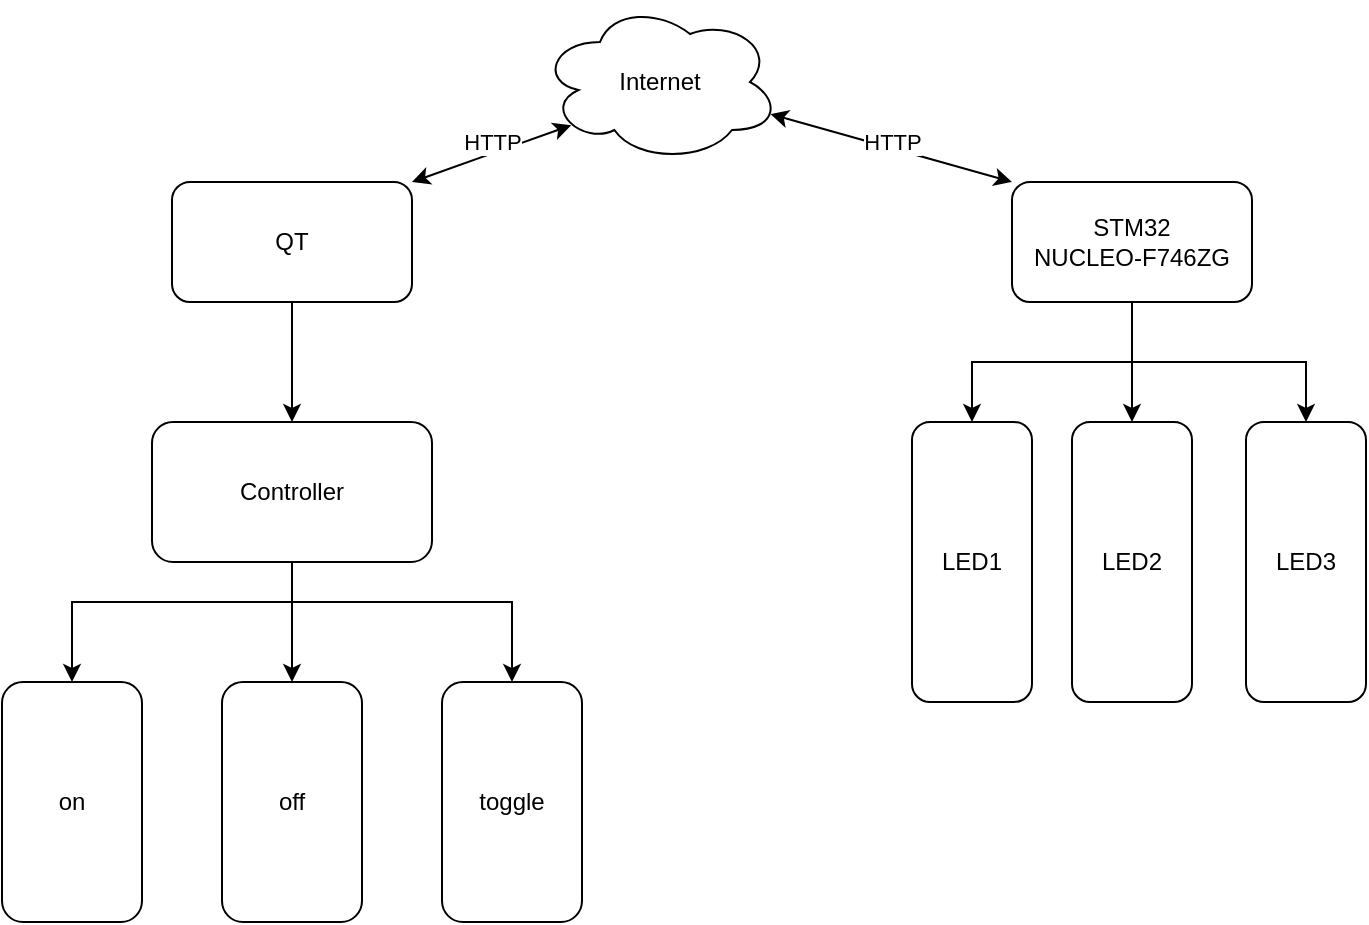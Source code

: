 <mxfile version="13.1.3">
    <diagram id="6hGFLwfOUW9BJ-s0fimq" name="Page-1">
        <mxGraphModel dx="1245" dy="615" grid="1" gridSize="10" guides="1" tooltips="1" connect="1" arrows="1" fold="1" page="1" pageScale="1" pageWidth="827" pageHeight="1169" math="0" shadow="0">
            <root>
                <mxCell id="0"/>
                <mxCell id="1" parent="0"/>
                <mxCell id="30" style="edgeStyle=orthogonalEdgeStyle;rounded=0;orthogonalLoop=1;jettySize=auto;html=1;entryX=0.5;entryY=0;entryDx=0;entryDy=0;" edge="1" parent="1" source="2" target="20">
                    <mxGeometry relative="1" as="geometry"/>
                </mxCell>
                <mxCell id="2" value="QT" style="rounded=1;whiteSpace=wrap;html=1;" vertex="1" parent="1">
                    <mxGeometry x="185" y="170" width="120" height="60" as="geometry"/>
                </mxCell>
                <mxCell id="4" value="Internet" style="ellipse;shape=cloud;whiteSpace=wrap;html=1;" vertex="1" parent="1">
                    <mxGeometry x="369" y="80" width="120" height="80" as="geometry"/>
                </mxCell>
                <mxCell id="17" style="edgeStyle=orthogonalEdgeStyle;rounded=0;orthogonalLoop=1;jettySize=auto;html=1;exitX=0.5;exitY=1;exitDx=0;exitDy=0;entryX=0.5;entryY=0;entryDx=0;entryDy=0;" edge="1" parent="1" source="6" target="11">
                    <mxGeometry relative="1" as="geometry"/>
                </mxCell>
                <mxCell id="18" style="edgeStyle=orthogonalEdgeStyle;rounded=0;orthogonalLoop=1;jettySize=auto;html=1;entryX=0.5;entryY=0;entryDx=0;entryDy=0;" edge="1" parent="1" source="6" target="15">
                    <mxGeometry relative="1" as="geometry"/>
                </mxCell>
                <mxCell id="19" style="edgeStyle=orthogonalEdgeStyle;rounded=0;orthogonalLoop=1;jettySize=auto;html=1;exitX=0.5;exitY=1;exitDx=0;exitDy=0;entryX=0.5;entryY=0;entryDx=0;entryDy=0;" edge="1" parent="1" source="6" target="14">
                    <mxGeometry relative="1" as="geometry"/>
                </mxCell>
                <mxCell id="6" value="STM32&lt;br&gt;NUCLEO-F746ZG" style="rounded=1;whiteSpace=wrap;html=1;" vertex="1" parent="1">
                    <mxGeometry x="605" y="170" width="120" height="60" as="geometry"/>
                </mxCell>
                <mxCell id="8" value="" style="endArrow=classic;startArrow=classic;html=1;entryX=0.96;entryY=0.7;entryDx=0;entryDy=0;entryPerimeter=0;exitX=0;exitY=0;exitDx=0;exitDy=0;" edge="1" parent="1" source="6" target="4">
                    <mxGeometry width="50" height="50" relative="1" as="geometry">
                        <mxPoint x="345" y="330" as="sourcePoint"/>
                        <mxPoint x="395" y="280" as="targetPoint"/>
                    </mxGeometry>
                </mxCell>
                <mxCell id="22" value="HTTP" style="edgeLabel;html=1;align=center;verticalAlign=middle;resizable=0;points=[];" vertex="1" connectable="0" parent="8">
                    <mxGeometry x="-0.343" y="2" relative="1" as="geometry">
                        <mxPoint x="-19.99" y="-10.82" as="offset"/>
                    </mxGeometry>
                </mxCell>
                <mxCell id="10" value="" style="endArrow=classic;startArrow=classic;html=1;entryX=0.13;entryY=0.77;entryDx=0;entryDy=0;entryPerimeter=0;exitX=1;exitY=0;exitDx=0;exitDy=0;" edge="1" parent="1" source="2" target="4">
                    <mxGeometry width="50" height="50" relative="1" as="geometry">
                        <mxPoint x="345" y="330" as="sourcePoint"/>
                        <mxPoint x="395" y="280" as="targetPoint"/>
                    </mxGeometry>
                </mxCell>
                <mxCell id="21" value="HTTP" style="edgeLabel;html=1;align=center;verticalAlign=middle;resizable=0;points=[];" vertex="1" connectable="0" parent="10">
                    <mxGeometry x="-0.488" y="2" relative="1" as="geometry">
                        <mxPoint x="19.95" y="-10.72" as="offset"/>
                    </mxGeometry>
                </mxCell>
                <mxCell id="11" value="LED1" style="rounded=1;whiteSpace=wrap;html=1;" vertex="1" parent="1">
                    <mxGeometry x="555" y="290" width="60" height="140" as="geometry"/>
                </mxCell>
                <mxCell id="14" value="LED3" style="rounded=1;whiteSpace=wrap;html=1;" vertex="1" parent="1">
                    <mxGeometry x="722" y="290" width="60" height="140" as="geometry"/>
                </mxCell>
                <mxCell id="15" value="LED2" style="rounded=1;whiteSpace=wrap;html=1;" vertex="1" parent="1">
                    <mxGeometry x="635" y="290" width="60" height="140" as="geometry"/>
                </mxCell>
                <mxCell id="27" style="edgeStyle=orthogonalEdgeStyle;rounded=0;orthogonalLoop=1;jettySize=auto;html=1;entryX=0.5;entryY=0;entryDx=0;entryDy=0;" edge="1" parent="1" source="20" target="25">
                    <mxGeometry relative="1" as="geometry"/>
                </mxCell>
                <mxCell id="28" style="edgeStyle=orthogonalEdgeStyle;rounded=0;orthogonalLoop=1;jettySize=auto;html=1;" edge="1" parent="1" source="20" target="24">
                    <mxGeometry relative="1" as="geometry">
                        <Array as="points">
                            <mxPoint x="245" y="380"/>
                            <mxPoint x="135" y="380"/>
                        </Array>
                    </mxGeometry>
                </mxCell>
                <mxCell id="29" style="edgeStyle=orthogonalEdgeStyle;rounded=0;orthogonalLoop=1;jettySize=auto;html=1;entryX=0.5;entryY=0;entryDx=0;entryDy=0;" edge="1" parent="1" source="20" target="26">
                    <mxGeometry relative="1" as="geometry">
                        <Array as="points">
                            <mxPoint x="245" y="380"/>
                            <mxPoint x="355" y="380"/>
                        </Array>
                    </mxGeometry>
                </mxCell>
                <mxCell id="20" value="Controller" style="rounded=1;whiteSpace=wrap;html=1;" vertex="1" parent="1">
                    <mxGeometry x="175" y="290" width="140" height="70" as="geometry"/>
                </mxCell>
                <mxCell id="24" value="on" style="rounded=1;whiteSpace=wrap;html=1;" vertex="1" parent="1">
                    <mxGeometry x="100" y="420" width="70" height="120" as="geometry"/>
                </mxCell>
                <mxCell id="25" value="off" style="rounded=1;whiteSpace=wrap;html=1;" vertex="1" parent="1">
                    <mxGeometry x="210" y="420" width="70" height="120" as="geometry"/>
                </mxCell>
                <mxCell id="26" value="toggle" style="rounded=1;whiteSpace=wrap;html=1;" vertex="1" parent="1">
                    <mxGeometry x="320" y="420" width="70" height="120" as="geometry"/>
                </mxCell>
            </root>
        </mxGraphModel>
    </diagram>
</mxfile>